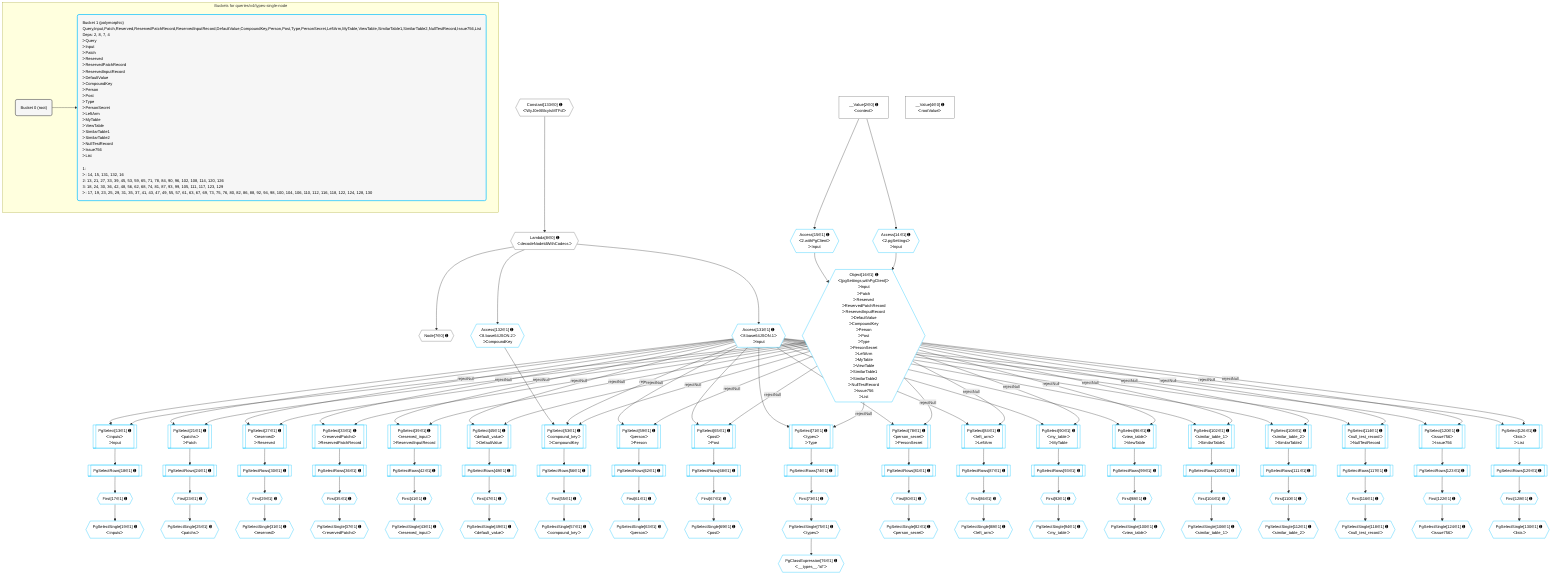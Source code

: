 %%{init: {'themeVariables': { 'fontSize': '12px'}}}%%
graph TD
    classDef path fill:#eee,stroke:#000,color:#000
    classDef plan fill:#fff,stroke-width:1px,color:#000
    classDef itemplan fill:#fff,stroke-width:2px,color:#000
    classDef unbatchedplan fill:#dff,stroke-width:1px,color:#000
    classDef sideeffectplan fill:#fcc,stroke-width:2px,color:#000
    classDef bucket fill:#f6f6f6,color:#000,stroke-width:2px,text-align:left


    %% plan dependencies
    Node7{{"Node[7∈0] ➊"}}:::plan
    Lambda8{{"Lambda[8∈0] ➊<br />ᐸdecodeNodeIdWithCodecsᐳ"}}:::plan
    Lambda8 --> Node7
    Constant133{{"Constant[133∈0] ➊<br />ᐸ'WyJ0eXBlcyIsMTFd'ᐳ"}}:::plan
    Constant133 --> Lambda8
    __Value2["__Value[2∈0] ➊<br />ᐸcontextᐳ"]:::plan
    __Value4["__Value[4∈0] ➊<br />ᐸrootValueᐳ"]:::plan
    PgSelect53[["PgSelect[53∈1] ➊<br />ᐸcompound_keyᐳ<br />ᐳCompoundKey"]]:::plan
    Object16{{"Object[16∈1] ➊<br />ᐸ{pgSettings,withPgClient}ᐳ<br />ᐳInput<br />ᐳPatch<br />ᐳReserved<br />ᐳReservedPatchRecord<br />ᐳReservedInputRecord<br />ᐳDefaultValue<br />ᐳCompoundKey<br />ᐳPerson<br />ᐳPost<br />ᐳType<br />ᐳPersonSecret<br />ᐳLeftArm<br />ᐳMyTable<br />ᐳViewTable<br />ᐳSimilarTable1<br />ᐳSimilarTable2<br />ᐳNullTestRecord<br />ᐳIssue756<br />ᐳList"}}:::plan
    Access131{{"Access[131∈1] ➊<br />ᐸ8.base64JSON.1ᐳ<br />ᐳInput"}}:::plan
    Access132{{"Access[132∈1] ➊<br />ᐸ8.base64JSON.2ᐳ<br />ᐳCompoundKey"}}:::plan
    Object16 -->|rejectNull| PgSelect53
    Access131 -->|rejectNull| PgSelect53
    Access132 --> PgSelect53
    PgSelect13[["PgSelect[13∈1] ➊<br />ᐸinputsᐳ<br />ᐳInput"]]:::plan
    Object16 -->|rejectNull| PgSelect13
    Access131 --> PgSelect13
    Access14{{"Access[14∈1] ➊<br />ᐸ2.pgSettingsᐳ<br />ᐳInput"}}:::plan
    Access15{{"Access[15∈1] ➊<br />ᐸ2.withPgClientᐳ<br />ᐳInput"}}:::plan
    Access14 & Access15 --> Object16
    PgSelect21[["PgSelect[21∈1] ➊<br />ᐸpatchsᐳ<br />ᐳPatch"]]:::plan
    Object16 -->|rejectNull| PgSelect21
    Access131 --> PgSelect21
    PgSelect27[["PgSelect[27∈1] ➊<br />ᐸreservedᐳ<br />ᐳReserved"]]:::plan
    Object16 -->|rejectNull| PgSelect27
    Access131 --> PgSelect27
    PgSelect33[["PgSelect[33∈1] ➊<br />ᐸreservedPatchsᐳ<br />ᐳReservedPatchRecord"]]:::plan
    Object16 -->|rejectNull| PgSelect33
    Access131 --> PgSelect33
    PgSelect39[["PgSelect[39∈1] ➊<br />ᐸreserved_inputᐳ<br />ᐳReservedInputRecord"]]:::plan
    Object16 -->|rejectNull| PgSelect39
    Access131 --> PgSelect39
    PgSelect45[["PgSelect[45∈1] ➊<br />ᐸdefault_valueᐳ<br />ᐳDefaultValue"]]:::plan
    Object16 -->|rejectNull| PgSelect45
    Access131 --> PgSelect45
    PgSelect59[["PgSelect[59∈1] ➊<br />ᐸpersonᐳ<br />ᐳPerson"]]:::plan
    Object16 -->|rejectNull| PgSelect59
    Access131 --> PgSelect59
    PgSelect65[["PgSelect[65∈1] ➊<br />ᐸpostᐳ<br />ᐳPost"]]:::plan
    Object16 -->|rejectNull| PgSelect65
    Access131 --> PgSelect65
    PgSelect71[["PgSelect[71∈1] ➊<br />ᐸtypesᐳ<br />ᐳType"]]:::plan
    Object16 -->|rejectNull| PgSelect71
    Access131 --> PgSelect71
    PgSelect78[["PgSelect[78∈1] ➊<br />ᐸperson_secretᐳ<br />ᐳPersonSecret"]]:::plan
    Object16 -->|rejectNull| PgSelect78
    Access131 --> PgSelect78
    PgSelect84[["PgSelect[84∈1] ➊<br />ᐸleft_armᐳ<br />ᐳLeftArm"]]:::plan
    Object16 -->|rejectNull| PgSelect84
    Access131 --> PgSelect84
    PgSelect90[["PgSelect[90∈1] ➊<br />ᐸmy_tableᐳ<br />ᐳMyTable"]]:::plan
    Object16 -->|rejectNull| PgSelect90
    Access131 --> PgSelect90
    PgSelect96[["PgSelect[96∈1] ➊<br />ᐸview_tableᐳ<br />ᐳViewTable"]]:::plan
    Object16 -->|rejectNull| PgSelect96
    Access131 --> PgSelect96
    PgSelect102[["PgSelect[102∈1] ➊<br />ᐸsimilar_table_1ᐳ<br />ᐳSimilarTable1"]]:::plan
    Object16 -->|rejectNull| PgSelect102
    Access131 --> PgSelect102
    PgSelect108[["PgSelect[108∈1] ➊<br />ᐸsimilar_table_2ᐳ<br />ᐳSimilarTable2"]]:::plan
    Object16 -->|rejectNull| PgSelect108
    Access131 --> PgSelect108
    PgSelect114[["PgSelect[114∈1] ➊<br />ᐸnull_test_recordᐳ<br />ᐳNullTestRecord"]]:::plan
    Object16 -->|rejectNull| PgSelect114
    Access131 --> PgSelect114
    PgSelect120[["PgSelect[120∈1] ➊<br />ᐸissue756ᐳ<br />ᐳIssue756"]]:::plan
    Object16 -->|rejectNull| PgSelect120
    Access131 --> PgSelect120
    PgSelect126[["PgSelect[126∈1] ➊<br />ᐸlistsᐳ<br />ᐳList"]]:::plan
    Object16 -->|rejectNull| PgSelect126
    Access131 --> PgSelect126
    __Value2 --> Access14
    __Value2 --> Access15
    First17{{"First[17∈1] ➊"}}:::plan
    PgSelectRows18[["PgSelectRows[18∈1] ➊"]]:::plan
    PgSelectRows18 --> First17
    PgSelect13 --> PgSelectRows18
    PgSelectSingle19{{"PgSelectSingle[19∈1] ➊<br />ᐸinputsᐳ"}}:::plan
    First17 --> PgSelectSingle19
    First23{{"First[23∈1] ➊"}}:::plan
    PgSelectRows24[["PgSelectRows[24∈1] ➊"]]:::plan
    PgSelectRows24 --> First23
    PgSelect21 --> PgSelectRows24
    PgSelectSingle25{{"PgSelectSingle[25∈1] ➊<br />ᐸpatchsᐳ"}}:::plan
    First23 --> PgSelectSingle25
    First29{{"First[29∈1] ➊"}}:::plan
    PgSelectRows30[["PgSelectRows[30∈1] ➊"]]:::plan
    PgSelectRows30 --> First29
    PgSelect27 --> PgSelectRows30
    PgSelectSingle31{{"PgSelectSingle[31∈1] ➊<br />ᐸreservedᐳ"}}:::plan
    First29 --> PgSelectSingle31
    First35{{"First[35∈1] ➊"}}:::plan
    PgSelectRows36[["PgSelectRows[36∈1] ➊"]]:::plan
    PgSelectRows36 --> First35
    PgSelect33 --> PgSelectRows36
    PgSelectSingle37{{"PgSelectSingle[37∈1] ➊<br />ᐸreservedPatchsᐳ"}}:::plan
    First35 --> PgSelectSingle37
    First41{{"First[41∈1] ➊"}}:::plan
    PgSelectRows42[["PgSelectRows[42∈1] ➊"]]:::plan
    PgSelectRows42 --> First41
    PgSelect39 --> PgSelectRows42
    PgSelectSingle43{{"PgSelectSingle[43∈1] ➊<br />ᐸreserved_inputᐳ"}}:::plan
    First41 --> PgSelectSingle43
    First47{{"First[47∈1] ➊"}}:::plan
    PgSelectRows48[["PgSelectRows[48∈1] ➊"]]:::plan
    PgSelectRows48 --> First47
    PgSelect45 --> PgSelectRows48
    PgSelectSingle49{{"PgSelectSingle[49∈1] ➊<br />ᐸdefault_valueᐳ"}}:::plan
    First47 --> PgSelectSingle49
    First55{{"First[55∈1] ➊"}}:::plan
    PgSelectRows56[["PgSelectRows[56∈1] ➊"]]:::plan
    PgSelectRows56 --> First55
    PgSelect53 --> PgSelectRows56
    PgSelectSingle57{{"PgSelectSingle[57∈1] ➊<br />ᐸcompound_keyᐳ"}}:::plan
    First55 --> PgSelectSingle57
    First61{{"First[61∈1] ➊"}}:::plan
    PgSelectRows62[["PgSelectRows[62∈1] ➊"]]:::plan
    PgSelectRows62 --> First61
    PgSelect59 --> PgSelectRows62
    PgSelectSingle63{{"PgSelectSingle[63∈1] ➊<br />ᐸpersonᐳ"}}:::plan
    First61 --> PgSelectSingle63
    First67{{"First[67∈1] ➊"}}:::plan
    PgSelectRows68[["PgSelectRows[68∈1] ➊"]]:::plan
    PgSelectRows68 --> First67
    PgSelect65 --> PgSelectRows68
    PgSelectSingle69{{"PgSelectSingle[69∈1] ➊<br />ᐸpostᐳ"}}:::plan
    First67 --> PgSelectSingle69
    First73{{"First[73∈1] ➊"}}:::plan
    PgSelectRows74[["PgSelectRows[74∈1] ➊"]]:::plan
    PgSelectRows74 --> First73
    PgSelect71 --> PgSelectRows74
    PgSelectSingle75{{"PgSelectSingle[75∈1] ➊<br />ᐸtypesᐳ"}}:::plan
    First73 --> PgSelectSingle75
    PgClassExpression76{{"PgClassExpression[76∈1] ➊<br />ᐸ__types__.”id”ᐳ"}}:::plan
    PgSelectSingle75 --> PgClassExpression76
    First80{{"First[80∈1] ➊"}}:::plan
    PgSelectRows81[["PgSelectRows[81∈1] ➊"]]:::plan
    PgSelectRows81 --> First80
    PgSelect78 --> PgSelectRows81
    PgSelectSingle82{{"PgSelectSingle[82∈1] ➊<br />ᐸperson_secretᐳ"}}:::plan
    First80 --> PgSelectSingle82
    First86{{"First[86∈1] ➊"}}:::plan
    PgSelectRows87[["PgSelectRows[87∈1] ➊"]]:::plan
    PgSelectRows87 --> First86
    PgSelect84 --> PgSelectRows87
    PgSelectSingle88{{"PgSelectSingle[88∈1] ➊<br />ᐸleft_armᐳ"}}:::plan
    First86 --> PgSelectSingle88
    First92{{"First[92∈1] ➊"}}:::plan
    PgSelectRows93[["PgSelectRows[93∈1] ➊"]]:::plan
    PgSelectRows93 --> First92
    PgSelect90 --> PgSelectRows93
    PgSelectSingle94{{"PgSelectSingle[94∈1] ➊<br />ᐸmy_tableᐳ"}}:::plan
    First92 --> PgSelectSingle94
    First98{{"First[98∈1] ➊"}}:::plan
    PgSelectRows99[["PgSelectRows[99∈1] ➊"]]:::plan
    PgSelectRows99 --> First98
    PgSelect96 --> PgSelectRows99
    PgSelectSingle100{{"PgSelectSingle[100∈1] ➊<br />ᐸview_tableᐳ"}}:::plan
    First98 --> PgSelectSingle100
    First104{{"First[104∈1] ➊"}}:::plan
    PgSelectRows105[["PgSelectRows[105∈1] ➊"]]:::plan
    PgSelectRows105 --> First104
    PgSelect102 --> PgSelectRows105
    PgSelectSingle106{{"PgSelectSingle[106∈1] ➊<br />ᐸsimilar_table_1ᐳ"}}:::plan
    First104 --> PgSelectSingle106
    First110{{"First[110∈1] ➊"}}:::plan
    PgSelectRows111[["PgSelectRows[111∈1] ➊"]]:::plan
    PgSelectRows111 --> First110
    PgSelect108 --> PgSelectRows111
    PgSelectSingle112{{"PgSelectSingle[112∈1] ➊<br />ᐸsimilar_table_2ᐳ"}}:::plan
    First110 --> PgSelectSingle112
    First116{{"First[116∈1] ➊"}}:::plan
    PgSelectRows117[["PgSelectRows[117∈1] ➊"]]:::plan
    PgSelectRows117 --> First116
    PgSelect114 --> PgSelectRows117
    PgSelectSingle118{{"PgSelectSingle[118∈1] ➊<br />ᐸnull_test_recordᐳ"}}:::plan
    First116 --> PgSelectSingle118
    First122{{"First[122∈1] ➊"}}:::plan
    PgSelectRows123[["PgSelectRows[123∈1] ➊"]]:::plan
    PgSelectRows123 --> First122
    PgSelect120 --> PgSelectRows123
    PgSelectSingle124{{"PgSelectSingle[124∈1] ➊<br />ᐸissue756ᐳ"}}:::plan
    First122 --> PgSelectSingle124
    First128{{"First[128∈1] ➊"}}:::plan
    PgSelectRows129[["PgSelectRows[129∈1] ➊"]]:::plan
    PgSelectRows129 --> First128
    PgSelect126 --> PgSelectRows129
    PgSelectSingle130{{"PgSelectSingle[130∈1] ➊<br />ᐸlistsᐳ"}}:::plan
    First128 --> PgSelectSingle130
    Lambda8 --> Access131
    Lambda8 --> Access132

    %% define steps

    subgraph "Buckets for queries/v4/types-single-node"
    Bucket0("Bucket 0 (root)"):::bucket
    classDef bucket0 stroke:#696969
    class Bucket0,__Value2,__Value4,Node7,Lambda8,Constant133 bucket0
    Bucket1("Bucket 1 (polymorphic)<br />Query,Input,Patch,Reserved,ReservedPatchRecord,ReservedInputRecord,DefaultValue,CompoundKey,Person,Post,Type,PersonSecret,LeftArm,MyTable,ViewTable,SimilarTable1,SimilarTable2,NullTestRecord,Issue756,List<br />Deps: 2, 8, 7, 4<br />ᐳQuery<br />ᐳInput<br />ᐳPatch<br />ᐳReserved<br />ᐳReservedPatchRecord<br />ᐳReservedInputRecord<br />ᐳDefaultValue<br />ᐳCompoundKey<br />ᐳPerson<br />ᐳPost<br />ᐳType<br />ᐳPersonSecret<br />ᐳLeftArm<br />ᐳMyTable<br />ᐳViewTable<br />ᐳSimilarTable1<br />ᐳSimilarTable2<br />ᐳNullTestRecord<br />ᐳIssue756<br />ᐳList<br /><br />1: <br />ᐳ: 14, 15, 131, 132, 16<br />2: 13, 21, 27, 33, 39, 45, 53, 59, 65, 71, 78, 84, 90, 96, 102, 108, 114, 120, 126<br />3: 18, 24, 30, 36, 42, 48, 56, 62, 68, 74, 81, 87, 93, 99, 105, 111, 117, 123, 129<br />ᐳ: 17, 19, 23, 25, 29, 31, 35, 37, 41, 43, 47, 49, 55, 57, 61, 63, 67, 69, 73, 75, 76, 80, 82, 86, 88, 92, 94, 98, 100, 104, 106, 110, 112, 116, 118, 122, 124, 128, 130"):::bucket
    classDef bucket1 stroke:#00bfff
    class Bucket1,PgSelect13,Access14,Access15,Object16,First17,PgSelectRows18,PgSelectSingle19,PgSelect21,First23,PgSelectRows24,PgSelectSingle25,PgSelect27,First29,PgSelectRows30,PgSelectSingle31,PgSelect33,First35,PgSelectRows36,PgSelectSingle37,PgSelect39,First41,PgSelectRows42,PgSelectSingle43,PgSelect45,First47,PgSelectRows48,PgSelectSingle49,PgSelect53,First55,PgSelectRows56,PgSelectSingle57,PgSelect59,First61,PgSelectRows62,PgSelectSingle63,PgSelect65,First67,PgSelectRows68,PgSelectSingle69,PgSelect71,First73,PgSelectRows74,PgSelectSingle75,PgClassExpression76,PgSelect78,First80,PgSelectRows81,PgSelectSingle82,PgSelect84,First86,PgSelectRows87,PgSelectSingle88,PgSelect90,First92,PgSelectRows93,PgSelectSingle94,PgSelect96,First98,PgSelectRows99,PgSelectSingle100,PgSelect102,First104,PgSelectRows105,PgSelectSingle106,PgSelect108,First110,PgSelectRows111,PgSelectSingle112,PgSelect114,First116,PgSelectRows117,PgSelectSingle118,PgSelect120,First122,PgSelectRows123,PgSelectSingle124,PgSelect126,First128,PgSelectRows129,PgSelectSingle130,Access131,Access132 bucket1
    Bucket0 --> Bucket1
    end